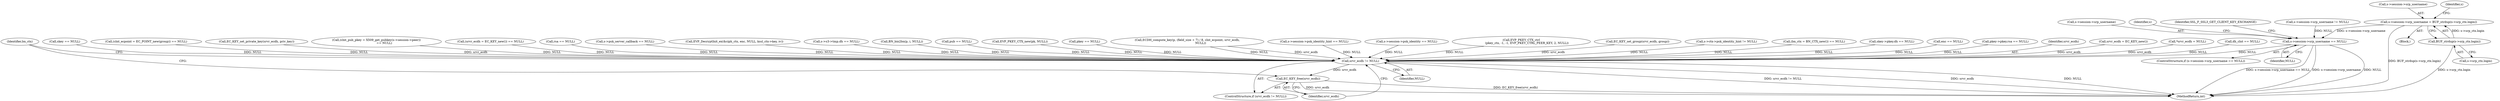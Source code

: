 digraph "0_openssl_3c66a669dfc7b3792f7af0758ea26fe8502ce70c@API" {
"1001881" [label="(Call,s->session->srp_username = BUF_strdup(s->srp_ctx.login))"];
"1001887" [label="(Call,BUF_strdup(s->srp_ctx.login))"];
"1001894" [label="(Call,s->session->srp_username == NULL)"];
"1002147" [label="(Call,srvr_ecdh != NULL)"];
"1002150" [label="(Call,EC_KEY_free(srvr_ecdh))"];
"1001321" [label="(Call,EC_KEY_set_group(srvr_ecdh, group))"];
"1001747" [label="(Call,s->ctx->psk_identity_hint != NULL)"];
"1001409" [label="(Call,(bn_ctx = BN_CTX_new()) == NULL)"];
"1001888" [label="(Call,s->srp_ctx.login)"];
"1000625" [label="(Call,skey->pkey.dh == NULL)"];
"1001900" [label="(Identifier,NULL)"];
"1001895" [label="(Call,s->session->srp_username)"];
"1001053" [label="(Call,enc == NULL)"];
"1000295" [label="(Call,pkey->pkey.rsa == NULL)"];
"1002148" [label="(Identifier,srvr_ecdh)"];
"1001268" [label="(Call,srvr_ecdh = EC_KEY_new())"];
"1002149" [label="(Identifier,NULL)"];
"1000169" [label="(Call,*srvr_ecdh = NULL)"];
"1000704" [label="(Call,dh_clnt == NULL)"];
"1001911" [label="(Identifier,s)"];
"1001882" [label="(Call,s->session->srp_username)"];
"1000616" [label="(Call,skey == NULL)"];
"1002147" [label="(Call,srvr_ecdh != NULL)"];
"1001334" [label="(Call,(clnt_ecpoint = EC_POINT_new(group)) == NULL)"];
"1001325" [label="(Call,EC_KEY_set_private_key(srvr_ecdh, priv_key))"];
"1001364" [label="(Call,(clnt_pub_pkey = X509_get_pubkey(s->session->peer))\n                 == NULL)"];
"1001267" [label="(Call,(srvr_ecdh = EC_KEY_new()) == NULL)"];
"1002150" [label="(Call,EC_KEY_free(srvr_ecdh))"];
"1000260" [label="(Call,rsa == NULL)"];
"1001887" [label="(Call,BUF_strdup(s->srp_ctx.login))"];
"1001590" [label="(Call,s->psk_server_callback == NULL)"];
"1001064" [label="(Call,EVP_DecryptInit_ex(&ciph_ctx, enc, NULL, kssl_ctx->key, iv))"];
"1001903" [label="(Identifier,SSL_F_SSL3_GET_CLIENT_KEY_EXCHANGE)"];
"1000649" [label="(Call,s->s3->tmp.dh == NULL)"];
"1001799" [label="(Block,)"];
"1002153" [label="(Identifier,bn_ctx)"];
"1001829" [label="(Call,BN_bin2bn(p, i, NULL))"];
"1002162" [label="(MethodReturn,int)"];
"1000730" [label="(Call,pub == NULL)"];
"1002004" [label="(Call,EVP_PKEY_CTX_new(pk, NULL))"];
"1002151" [label="(Identifier,srvr_ecdh)"];
"1000286" [label="(Call,pkey == NULL)"];
"1001475" [label="(Call,ECDH_compute_key(p, (field_size + 7) / 8, clnt_ecpoint, srvr_ecdh,\n                             NULL))"];
"1001894" [label="(Call,s->session->srp_username == NULL)"];
"1001881" [label="(Call,s->session->srp_username = BUF_strdup(s->srp_ctx.login))"];
"1001897" [label="(Identifier,s)"];
"1002146" [label="(ControlStructure,if (srvr_ecdh != NULL))"];
"1001754" [label="(Call,s->session->psk_identity_hint == NULL)"];
"1001893" [label="(ControlStructure,if (s->session->srp_username == NULL))"];
"1001707" [label="(Call,s->session->psk_identity == NULL)"];
"1002097" [label="(Call,EVP_PKEY_CTX_ctrl\n            (pkey_ctx, -1, -1, EVP_PKEY_CTRL_PEER_KEY, 2, NULL))"];
"1001868" [label="(Call,s->session->srp_username != NULL)"];
"1001881" -> "1001799"  [label="AST: "];
"1001881" -> "1001887"  [label="CFG: "];
"1001882" -> "1001881"  [label="AST: "];
"1001887" -> "1001881"  [label="AST: "];
"1001897" -> "1001881"  [label="CFG: "];
"1001881" -> "1002162"  [label="DDG: BUF_strdup(s->srp_ctx.login)"];
"1001887" -> "1001881"  [label="DDG: s->srp_ctx.login"];
"1001881" -> "1001894"  [label="DDG: s->session->srp_username"];
"1001887" -> "1001888"  [label="CFG: "];
"1001888" -> "1001887"  [label="AST: "];
"1001887" -> "1002162"  [label="DDG: s->srp_ctx.login"];
"1001894" -> "1001893"  [label="AST: "];
"1001894" -> "1001900"  [label="CFG: "];
"1001895" -> "1001894"  [label="AST: "];
"1001900" -> "1001894"  [label="AST: "];
"1001903" -> "1001894"  [label="CFG: "];
"1001911" -> "1001894"  [label="CFG: "];
"1001894" -> "1002162"  [label="DDG: s->session->srp_username == NULL"];
"1001894" -> "1002162"  [label="DDG: s->session->srp_username"];
"1001894" -> "1002162"  [label="DDG: NULL"];
"1001868" -> "1001894"  [label="DDG: NULL"];
"1001894" -> "1002147"  [label="DDG: NULL"];
"1002147" -> "1002146"  [label="AST: "];
"1002147" -> "1002149"  [label="CFG: "];
"1002148" -> "1002147"  [label="AST: "];
"1002149" -> "1002147"  [label="AST: "];
"1002151" -> "1002147"  [label="CFG: "];
"1002153" -> "1002147"  [label="CFG: "];
"1002147" -> "1002162"  [label="DDG: srvr_ecdh != NULL"];
"1002147" -> "1002162"  [label="DDG: srvr_ecdh"];
"1002147" -> "1002162"  [label="DDG: NULL"];
"1001325" -> "1002147"  [label="DDG: srvr_ecdh"];
"1001321" -> "1002147"  [label="DDG: srvr_ecdh"];
"1001475" -> "1002147"  [label="DDG: srvr_ecdh"];
"1001475" -> "1002147"  [label="DDG: NULL"];
"1001268" -> "1002147"  [label="DDG: srvr_ecdh"];
"1000169" -> "1002147"  [label="DDG: srvr_ecdh"];
"1001053" -> "1002147"  [label="DDG: NULL"];
"1001707" -> "1002147"  [label="DDG: NULL"];
"1001754" -> "1002147"  [label="DDG: NULL"];
"1000625" -> "1002147"  [label="DDG: NULL"];
"1000295" -> "1002147"  [label="DDG: NULL"];
"1001590" -> "1002147"  [label="DDG: NULL"];
"1000704" -> "1002147"  [label="DDG: NULL"];
"1002004" -> "1002147"  [label="DDG: NULL"];
"1001334" -> "1002147"  [label="DDG: NULL"];
"1001747" -> "1002147"  [label="DDG: NULL"];
"1001409" -> "1002147"  [label="DDG: NULL"];
"1000616" -> "1002147"  [label="DDG: NULL"];
"1001364" -> "1002147"  [label="DDG: NULL"];
"1001267" -> "1002147"  [label="DDG: NULL"];
"1000260" -> "1002147"  [label="DDG: NULL"];
"1001064" -> "1002147"  [label="DDG: NULL"];
"1000286" -> "1002147"  [label="DDG: NULL"];
"1000649" -> "1002147"  [label="DDG: NULL"];
"1002097" -> "1002147"  [label="DDG: NULL"];
"1001829" -> "1002147"  [label="DDG: NULL"];
"1000730" -> "1002147"  [label="DDG: NULL"];
"1002147" -> "1002150"  [label="DDG: srvr_ecdh"];
"1002150" -> "1002146"  [label="AST: "];
"1002150" -> "1002151"  [label="CFG: "];
"1002151" -> "1002150"  [label="AST: "];
"1002153" -> "1002150"  [label="CFG: "];
"1002150" -> "1002162"  [label="DDG: srvr_ecdh"];
"1002150" -> "1002162"  [label="DDG: EC_KEY_free(srvr_ecdh)"];
}
